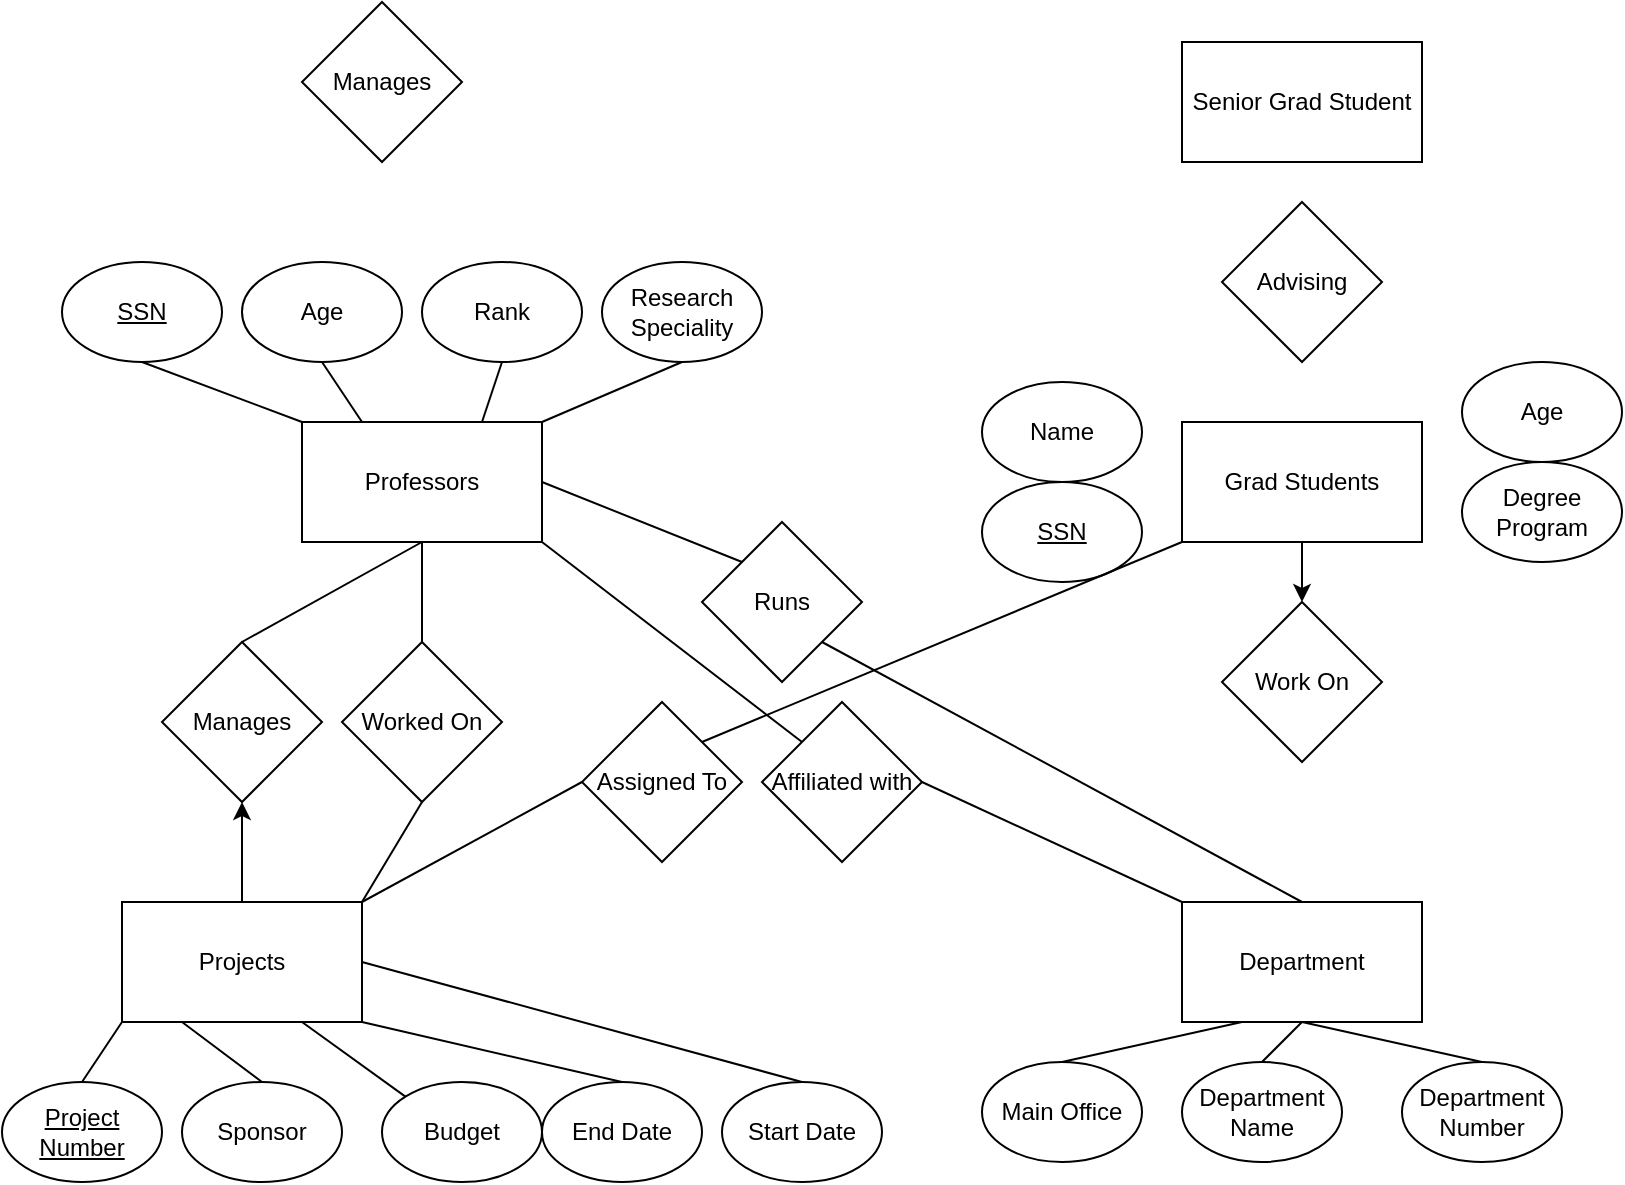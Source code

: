<mxfile version="23.1.0" type="github">
  <diagram name="Page-1" id="HMGHrsQWz5TynOLCG9uY">
    <mxGraphModel dx="1246" dy="1605" grid="1" gridSize="10" guides="1" tooltips="1" connect="1" arrows="1" fold="1" page="1" pageScale="1" pageWidth="850" pageHeight="1100" math="0" shadow="0">
      <root>
        <mxCell id="0" />
        <mxCell id="1" parent="0" />
        <mxCell id="LziWdQEWnYDjEhwxR9q2-1" value="Professors" style="rounded=0;whiteSpace=wrap;html=1;" parent="1" vertex="1">
          <mxGeometry x="170" y="130" width="120" height="60" as="geometry" />
        </mxCell>
        <mxCell id="LziWdQEWnYDjEhwxR9q2-2" value="Projects" style="rounded=0;whiteSpace=wrap;html=1;" parent="1" vertex="1">
          <mxGeometry x="80" y="370" width="120" height="60" as="geometry" />
        </mxCell>
        <mxCell id="LziWdQEWnYDjEhwxR9q2-3" value="Grad Students" style="rounded=0;whiteSpace=wrap;html=1;" parent="1" vertex="1">
          <mxGeometry x="610" y="130" width="120" height="60" as="geometry" />
        </mxCell>
        <mxCell id="LziWdQEWnYDjEhwxR9q2-4" value="Department" style="rounded=0;whiteSpace=wrap;html=1;" parent="1" vertex="1">
          <mxGeometry x="610" y="370" width="120" height="60" as="geometry" />
        </mxCell>
        <mxCell id="LziWdQEWnYDjEhwxR9q2-5" value="&lt;u&gt;SSN&lt;/u&gt;" style="ellipse;whiteSpace=wrap;html=1;" parent="1" vertex="1">
          <mxGeometry x="50" y="50" width="80" height="50" as="geometry" />
        </mxCell>
        <mxCell id="LziWdQEWnYDjEhwxR9q2-6" value="Age" style="ellipse;whiteSpace=wrap;html=1;" parent="1" vertex="1">
          <mxGeometry x="140" y="50" width="80" height="50" as="geometry" />
        </mxCell>
        <mxCell id="LziWdQEWnYDjEhwxR9q2-7" value="Rank" style="ellipse;whiteSpace=wrap;html=1;" parent="1" vertex="1">
          <mxGeometry x="230" y="50" width="80" height="50" as="geometry" />
        </mxCell>
        <mxCell id="LziWdQEWnYDjEhwxR9q2-8" value="Research Speciality" style="ellipse;whiteSpace=wrap;html=1;" parent="1" vertex="1">
          <mxGeometry x="320" y="50" width="80" height="50" as="geometry" />
        </mxCell>
        <mxCell id="LziWdQEWnYDjEhwxR9q2-9" value="" style="endArrow=none;html=1;rounded=0;entryX=0;entryY=0;entryDx=0;entryDy=0;exitX=0.5;exitY=1;exitDx=0;exitDy=0;" parent="1" source="LziWdQEWnYDjEhwxR9q2-5" target="LziWdQEWnYDjEhwxR9q2-1" edge="1">
          <mxGeometry width="50" height="50" relative="1" as="geometry">
            <mxPoint x="100" y="170" as="sourcePoint" />
            <mxPoint x="150" y="120" as="targetPoint" />
          </mxGeometry>
        </mxCell>
        <mxCell id="LziWdQEWnYDjEhwxR9q2-10" value="" style="endArrow=none;html=1;rounded=0;entryX=0.25;entryY=0;entryDx=0;entryDy=0;exitX=0.5;exitY=1;exitDx=0;exitDy=0;" parent="1" source="LziWdQEWnYDjEhwxR9q2-6" target="LziWdQEWnYDjEhwxR9q2-1" edge="1">
          <mxGeometry width="50" height="50" relative="1" as="geometry">
            <mxPoint x="100" y="110" as="sourcePoint" />
            <mxPoint x="180" y="140" as="targetPoint" />
          </mxGeometry>
        </mxCell>
        <mxCell id="LziWdQEWnYDjEhwxR9q2-11" value="" style="endArrow=none;html=1;rounded=0;entryX=0.75;entryY=0;entryDx=0;entryDy=0;exitX=0.5;exitY=1;exitDx=0;exitDy=0;" parent="1" source="LziWdQEWnYDjEhwxR9q2-7" target="LziWdQEWnYDjEhwxR9q2-1" edge="1">
          <mxGeometry width="50" height="50" relative="1" as="geometry">
            <mxPoint x="190" y="110" as="sourcePoint" />
            <mxPoint x="210" y="140" as="targetPoint" />
          </mxGeometry>
        </mxCell>
        <mxCell id="LziWdQEWnYDjEhwxR9q2-12" value="" style="endArrow=none;html=1;rounded=0;entryX=1;entryY=0;entryDx=0;entryDy=0;exitX=0.5;exitY=1;exitDx=0;exitDy=0;" parent="1" source="LziWdQEWnYDjEhwxR9q2-8" target="LziWdQEWnYDjEhwxR9q2-1" edge="1">
          <mxGeometry width="50" height="50" relative="1" as="geometry">
            <mxPoint x="280" y="110" as="sourcePoint" />
            <mxPoint x="270" y="140" as="targetPoint" />
          </mxGeometry>
        </mxCell>
        <mxCell id="LziWdQEWnYDjEhwxR9q2-13" value="&lt;u&gt;Project Number&lt;/u&gt;" style="ellipse;whiteSpace=wrap;html=1;" parent="1" vertex="1">
          <mxGeometry x="20" y="460" width="80" height="50" as="geometry" />
        </mxCell>
        <mxCell id="LziWdQEWnYDjEhwxR9q2-14" value="&lt;u&gt;SSN&lt;/u&gt;" style="ellipse;whiteSpace=wrap;html=1;" parent="1" vertex="1">
          <mxGeometry x="510" y="160" width="80" height="50" as="geometry" />
        </mxCell>
        <mxCell id="LziWdQEWnYDjEhwxR9q2-15" value="Name" style="ellipse;whiteSpace=wrap;html=1;" parent="1" vertex="1">
          <mxGeometry x="510" y="110" width="80" height="50" as="geometry" />
        </mxCell>
        <mxCell id="LziWdQEWnYDjEhwxR9q2-16" value="Age" style="ellipse;whiteSpace=wrap;html=1;" parent="1" vertex="1">
          <mxGeometry x="750" y="100" width="80" height="50" as="geometry" />
        </mxCell>
        <mxCell id="LziWdQEWnYDjEhwxR9q2-17" value="Degree Program" style="ellipse;whiteSpace=wrap;html=1;" parent="1" vertex="1">
          <mxGeometry x="750" y="150" width="80" height="50" as="geometry" />
        </mxCell>
        <mxCell id="LziWdQEWnYDjEhwxR9q2-19" value="Sponsor" style="ellipse;whiteSpace=wrap;html=1;" parent="1" vertex="1">
          <mxGeometry x="110" y="460" width="80" height="50" as="geometry" />
        </mxCell>
        <mxCell id="LziWdQEWnYDjEhwxR9q2-21" value="End&amp;nbsp;Date" style="ellipse;whiteSpace=wrap;html=1;" parent="1" vertex="1">
          <mxGeometry x="290" y="460" width="80" height="50" as="geometry" />
        </mxCell>
        <mxCell id="LziWdQEWnYDjEhwxR9q2-23" value="Budget" style="ellipse;whiteSpace=wrap;html=1;" parent="1" vertex="1">
          <mxGeometry x="210" y="460" width="80" height="50" as="geometry" />
        </mxCell>
        <mxCell id="LziWdQEWnYDjEhwxR9q2-24" value="Start&amp;nbsp;Date" style="ellipse;whiteSpace=wrap;html=1;" parent="1" vertex="1">
          <mxGeometry x="380" y="460" width="80" height="50" as="geometry" />
        </mxCell>
        <mxCell id="LziWdQEWnYDjEhwxR9q2-25" value="Department Number" style="ellipse;whiteSpace=wrap;html=1;" parent="1" vertex="1">
          <mxGeometry x="720" y="450" width="80" height="50" as="geometry" />
        </mxCell>
        <mxCell id="LziWdQEWnYDjEhwxR9q2-26" value="Department Name" style="ellipse;whiteSpace=wrap;html=1;" parent="1" vertex="1">
          <mxGeometry x="610" y="450" width="80" height="50" as="geometry" />
        </mxCell>
        <mxCell id="LziWdQEWnYDjEhwxR9q2-27" value="Main Office" style="ellipse;whiteSpace=wrap;html=1;" parent="1" vertex="1">
          <mxGeometry x="510" y="450" width="80" height="50" as="geometry" />
        </mxCell>
        <mxCell id="LziWdQEWnYDjEhwxR9q2-28" value="" style="endArrow=none;html=1;rounded=0;entryX=0;entryY=1;entryDx=0;entryDy=0;exitX=0.5;exitY=0;exitDx=0;exitDy=0;" parent="1" source="LziWdQEWnYDjEhwxR9q2-13" target="LziWdQEWnYDjEhwxR9q2-2" edge="1">
          <mxGeometry width="50" height="50" relative="1" as="geometry">
            <mxPoint x="400" y="340" as="sourcePoint" />
            <mxPoint x="450" y="290" as="targetPoint" />
          </mxGeometry>
        </mxCell>
        <mxCell id="LziWdQEWnYDjEhwxR9q2-29" value="" style="endArrow=none;html=1;rounded=0;entryX=0.25;entryY=1;entryDx=0;entryDy=0;exitX=0.5;exitY=0;exitDx=0;exitDy=0;" parent="1" source="LziWdQEWnYDjEhwxR9q2-19" target="LziWdQEWnYDjEhwxR9q2-2" edge="1">
          <mxGeometry width="50" height="50" relative="1" as="geometry">
            <mxPoint x="70" y="470" as="sourcePoint" />
            <mxPoint x="90" y="440" as="targetPoint" />
          </mxGeometry>
        </mxCell>
        <mxCell id="LziWdQEWnYDjEhwxR9q2-30" value="" style="endArrow=none;html=1;rounded=0;entryX=0.75;entryY=1;entryDx=0;entryDy=0;exitX=0;exitY=0;exitDx=0;exitDy=0;" parent="1" source="LziWdQEWnYDjEhwxR9q2-23" target="LziWdQEWnYDjEhwxR9q2-2" edge="1">
          <mxGeometry width="50" height="50" relative="1" as="geometry">
            <mxPoint x="160" y="470" as="sourcePoint" />
            <mxPoint x="120" y="440" as="targetPoint" />
          </mxGeometry>
        </mxCell>
        <mxCell id="LziWdQEWnYDjEhwxR9q2-31" value="" style="endArrow=none;html=1;rounded=0;entryX=1;entryY=1;entryDx=0;entryDy=0;exitX=0.5;exitY=0;exitDx=0;exitDy=0;" parent="1" source="LziWdQEWnYDjEhwxR9q2-21" target="LziWdQEWnYDjEhwxR9q2-2" edge="1">
          <mxGeometry width="50" height="50" relative="1" as="geometry">
            <mxPoint x="232" y="477" as="sourcePoint" />
            <mxPoint x="180" y="440" as="targetPoint" />
          </mxGeometry>
        </mxCell>
        <mxCell id="LziWdQEWnYDjEhwxR9q2-32" value="" style="endArrow=none;html=1;rounded=0;entryX=1;entryY=0.5;entryDx=0;entryDy=0;exitX=0.5;exitY=0;exitDx=0;exitDy=0;" parent="1" source="LziWdQEWnYDjEhwxR9q2-24" target="LziWdQEWnYDjEhwxR9q2-2" edge="1">
          <mxGeometry width="50" height="50" relative="1" as="geometry">
            <mxPoint x="380" y="485" as="sourcePoint" />
            <mxPoint x="210" y="440" as="targetPoint" />
          </mxGeometry>
        </mxCell>
        <mxCell id="LziWdQEWnYDjEhwxR9q2-33" value="" style="endArrow=none;html=1;rounded=0;exitX=0.5;exitY=0;exitDx=0;exitDy=0;" parent="1" source="LziWdQEWnYDjEhwxR9q2-27" edge="1">
          <mxGeometry width="50" height="50" relative="1" as="geometry">
            <mxPoint x="310" y="390" as="sourcePoint" />
            <mxPoint x="640" y="430" as="targetPoint" />
          </mxGeometry>
        </mxCell>
        <mxCell id="LziWdQEWnYDjEhwxR9q2-34" value="" style="endArrow=none;html=1;rounded=0;exitX=0.5;exitY=0;exitDx=0;exitDy=0;entryX=0.5;entryY=1;entryDx=0;entryDy=0;" parent="1" source="LziWdQEWnYDjEhwxR9q2-26" target="LziWdQEWnYDjEhwxR9q2-4" edge="1">
          <mxGeometry width="50" height="50" relative="1" as="geometry">
            <mxPoint x="560" y="460" as="sourcePoint" />
            <mxPoint x="650" y="440" as="targetPoint" />
          </mxGeometry>
        </mxCell>
        <mxCell id="LziWdQEWnYDjEhwxR9q2-35" value="" style="endArrow=none;html=1;rounded=0;entryX=0.5;entryY=1;entryDx=0;entryDy=0;exitX=0.5;exitY=0;exitDx=0;exitDy=0;" parent="1" source="LziWdQEWnYDjEhwxR9q2-25" target="LziWdQEWnYDjEhwxR9q2-4" edge="1">
          <mxGeometry width="50" height="50" relative="1" as="geometry">
            <mxPoint x="400" y="340" as="sourcePoint" />
            <mxPoint x="450" y="290" as="targetPoint" />
          </mxGeometry>
        </mxCell>
        <mxCell id="LziWdQEWnYDjEhwxR9q2-36" value="Manages" style="rhombus;whiteSpace=wrap;html=1;" parent="1" vertex="1">
          <mxGeometry x="100" y="240" width="80" height="80" as="geometry" />
        </mxCell>
        <mxCell id="LziWdQEWnYDjEhwxR9q2-37" value="" style="endArrow=classic;html=1;rounded=0;exitX=0.5;exitY=0;exitDx=0;exitDy=0;" parent="1" source="LziWdQEWnYDjEhwxR9q2-2" edge="1">
          <mxGeometry width="50" height="50" relative="1" as="geometry">
            <mxPoint x="90" y="370" as="sourcePoint" />
            <mxPoint x="140" y="320" as="targetPoint" />
          </mxGeometry>
        </mxCell>
        <mxCell id="LziWdQEWnYDjEhwxR9q2-39" value="" style="endArrow=none;html=1;rounded=0;entryX=0.5;entryY=1;entryDx=0;entryDy=0;exitX=0.5;exitY=0;exitDx=0;exitDy=0;" parent="1" source="LziWdQEWnYDjEhwxR9q2-36" target="LziWdQEWnYDjEhwxR9q2-1" edge="1">
          <mxGeometry width="50" height="50" relative="1" as="geometry">
            <mxPoint x="180" y="250" as="sourcePoint" />
            <mxPoint x="230" y="200" as="targetPoint" />
          </mxGeometry>
        </mxCell>
        <mxCell id="fAdXwH3EeLT33gbcHykq-1" value="Worked On" style="rhombus;whiteSpace=wrap;html=1;" parent="1" vertex="1">
          <mxGeometry x="190" y="240" width="80" height="80" as="geometry" />
        </mxCell>
        <mxCell id="fAdXwH3EeLT33gbcHykq-2" value="" style="endArrow=none;html=1;rounded=0;entryX=0.5;entryY=1;entryDx=0;entryDy=0;exitX=0.5;exitY=0;exitDx=0;exitDy=0;" parent="1" source="fAdXwH3EeLT33gbcHykq-1" target="LziWdQEWnYDjEhwxR9q2-1" edge="1">
          <mxGeometry width="50" height="50" relative="1" as="geometry">
            <mxPoint x="220" y="250" as="sourcePoint" />
            <mxPoint x="270" y="200" as="targetPoint" />
          </mxGeometry>
        </mxCell>
        <mxCell id="fAdXwH3EeLT33gbcHykq-3" value="" style="endArrow=none;html=1;rounded=0;entryX=0.5;entryY=1;entryDx=0;entryDy=0;" parent="1" target="fAdXwH3EeLT33gbcHykq-1" edge="1">
          <mxGeometry width="50" height="50" relative="1" as="geometry">
            <mxPoint x="200" y="370" as="sourcePoint" />
            <mxPoint x="250" y="320" as="targetPoint" />
          </mxGeometry>
        </mxCell>
        <mxCell id="fAdXwH3EeLT33gbcHykq-4" value="Work On" style="rhombus;whiteSpace=wrap;html=1;" parent="1" vertex="1">
          <mxGeometry x="630" y="220" width="80" height="80" as="geometry" />
        </mxCell>
        <mxCell id="fAdXwH3EeLT33gbcHykq-5" value="" style="endArrow=none;html=1;rounded=0;entryX=1;entryY=1;entryDx=0;entryDy=0;exitX=0.5;exitY=0;exitDx=0;exitDy=0;" parent="1" source="LziWdQEWnYDjEhwxR9q2-4" target="groxEeznaFvprwLEVrUi-2" edge="1">
          <mxGeometry width="50" height="50" relative="1" as="geometry">
            <mxPoint x="500" y="360" as="sourcePoint" />
            <mxPoint x="550" y="310" as="targetPoint" />
          </mxGeometry>
        </mxCell>
        <mxCell id="fAdXwH3EeLT33gbcHykq-6" value="" style="endArrow=classic;html=1;rounded=0;entryX=0.5;entryY=0;entryDx=0;entryDy=0;exitX=0.5;exitY=1;exitDx=0;exitDy=0;" parent="1" source="LziWdQEWnYDjEhwxR9q2-3" target="fAdXwH3EeLT33gbcHykq-4" edge="1">
          <mxGeometry width="50" height="50" relative="1" as="geometry">
            <mxPoint x="540" y="270" as="sourcePoint" />
            <mxPoint x="590" y="220" as="targetPoint" />
            <Array as="points">
              <mxPoint x="670" y="200" />
            </Array>
          </mxGeometry>
        </mxCell>
        <mxCell id="fAdXwH3EeLT33gbcHykq-7" value="Senior Grad Student" style="rounded=0;whiteSpace=wrap;html=1;" parent="1" vertex="1">
          <mxGeometry x="610" y="-60" width="120" height="60" as="geometry" />
        </mxCell>
        <mxCell id="fAdXwH3EeLT33gbcHykq-8" value="Advising" style="rhombus;whiteSpace=wrap;html=1;" parent="1" vertex="1">
          <mxGeometry x="630" y="20" width="80" height="80" as="geometry" />
        </mxCell>
        <mxCell id="fAdXwH3EeLT33gbcHykq-9" value="Affiliated with" style="rhombus;whiteSpace=wrap;html=1;" parent="1" vertex="1">
          <mxGeometry x="400" y="270" width="80" height="80" as="geometry" />
        </mxCell>
        <mxCell id="fAdXwH3EeLT33gbcHykq-10" value="" style="endArrow=none;html=1;rounded=0;entryX=0;entryY=1;entryDx=0;entryDy=0;exitX=1;exitY=0;exitDx=0;exitDy=0;" parent="1" source="fAdXwH3EeLT33gbcHykq-12" target="LziWdQEWnYDjEhwxR9q2-3" edge="1">
          <mxGeometry width="50" height="50" relative="1" as="geometry">
            <mxPoint x="410" y="300" as="sourcePoint" />
            <mxPoint x="460" y="250" as="targetPoint" />
            <Array as="points" />
          </mxGeometry>
        </mxCell>
        <mxCell id="fAdXwH3EeLT33gbcHykq-11" value="" style="endArrow=none;html=1;rounded=0;entryX=1;entryY=0;entryDx=0;entryDy=0;exitX=0;exitY=0.5;exitDx=0;exitDy=0;" parent="1" source="fAdXwH3EeLT33gbcHykq-12" target="LziWdQEWnYDjEhwxR9q2-2" edge="1">
          <mxGeometry width="50" height="50" relative="1" as="geometry">
            <mxPoint x="330" y="280" as="sourcePoint" />
            <mxPoint x="380" y="230" as="targetPoint" />
          </mxGeometry>
        </mxCell>
        <mxCell id="fAdXwH3EeLT33gbcHykq-12" value="Assigned To" style="rhombus;whiteSpace=wrap;html=1;" parent="1" vertex="1">
          <mxGeometry x="310" y="270" width="80" height="80" as="geometry" />
        </mxCell>
        <mxCell id="groxEeznaFvprwLEVrUi-1" value="Manages" style="rhombus;whiteSpace=wrap;html=1;" vertex="1" parent="1">
          <mxGeometry x="170" y="-80" width="80" height="80" as="geometry" />
        </mxCell>
        <mxCell id="groxEeznaFvprwLEVrUi-2" value="Runs" style="rhombus;whiteSpace=wrap;html=1;" vertex="1" parent="1">
          <mxGeometry x="370" y="180" width="80" height="80" as="geometry" />
        </mxCell>
        <mxCell id="groxEeznaFvprwLEVrUi-4" value="" style="endArrow=none;html=1;rounded=0;entryX=0;entryY=0;entryDx=0;entryDy=0;exitX=1;exitY=0.5;exitDx=0;exitDy=0;" edge="1" parent="1" source="LziWdQEWnYDjEhwxR9q2-1" target="groxEeznaFvprwLEVrUi-2">
          <mxGeometry width="50" height="50" relative="1" as="geometry">
            <mxPoint x="680" y="380" as="sourcePoint" />
            <mxPoint x="440" y="250" as="targetPoint" />
          </mxGeometry>
        </mxCell>
        <mxCell id="groxEeznaFvprwLEVrUi-7" value="" style="endArrow=none;html=1;rounded=0;entryX=1;entryY=0.5;entryDx=0;entryDy=0;exitX=0;exitY=0;exitDx=0;exitDy=0;" edge="1" parent="1" source="LziWdQEWnYDjEhwxR9q2-4" target="fAdXwH3EeLT33gbcHykq-9">
          <mxGeometry width="50" height="50" relative="1" as="geometry">
            <mxPoint x="680" y="380" as="sourcePoint" />
            <mxPoint x="440" y="250" as="targetPoint" />
          </mxGeometry>
        </mxCell>
        <mxCell id="groxEeznaFvprwLEVrUi-8" value="" style="endArrow=none;html=1;rounded=0;entryX=0;entryY=0;entryDx=0;entryDy=0;exitX=1;exitY=1;exitDx=0;exitDy=0;" edge="1" parent="1" source="LziWdQEWnYDjEhwxR9q2-1" target="fAdXwH3EeLT33gbcHykq-9">
          <mxGeometry width="50" height="50" relative="1" as="geometry">
            <mxPoint x="620" y="380" as="sourcePoint" />
            <mxPoint x="490" y="320" as="targetPoint" />
          </mxGeometry>
        </mxCell>
      </root>
    </mxGraphModel>
  </diagram>
</mxfile>
